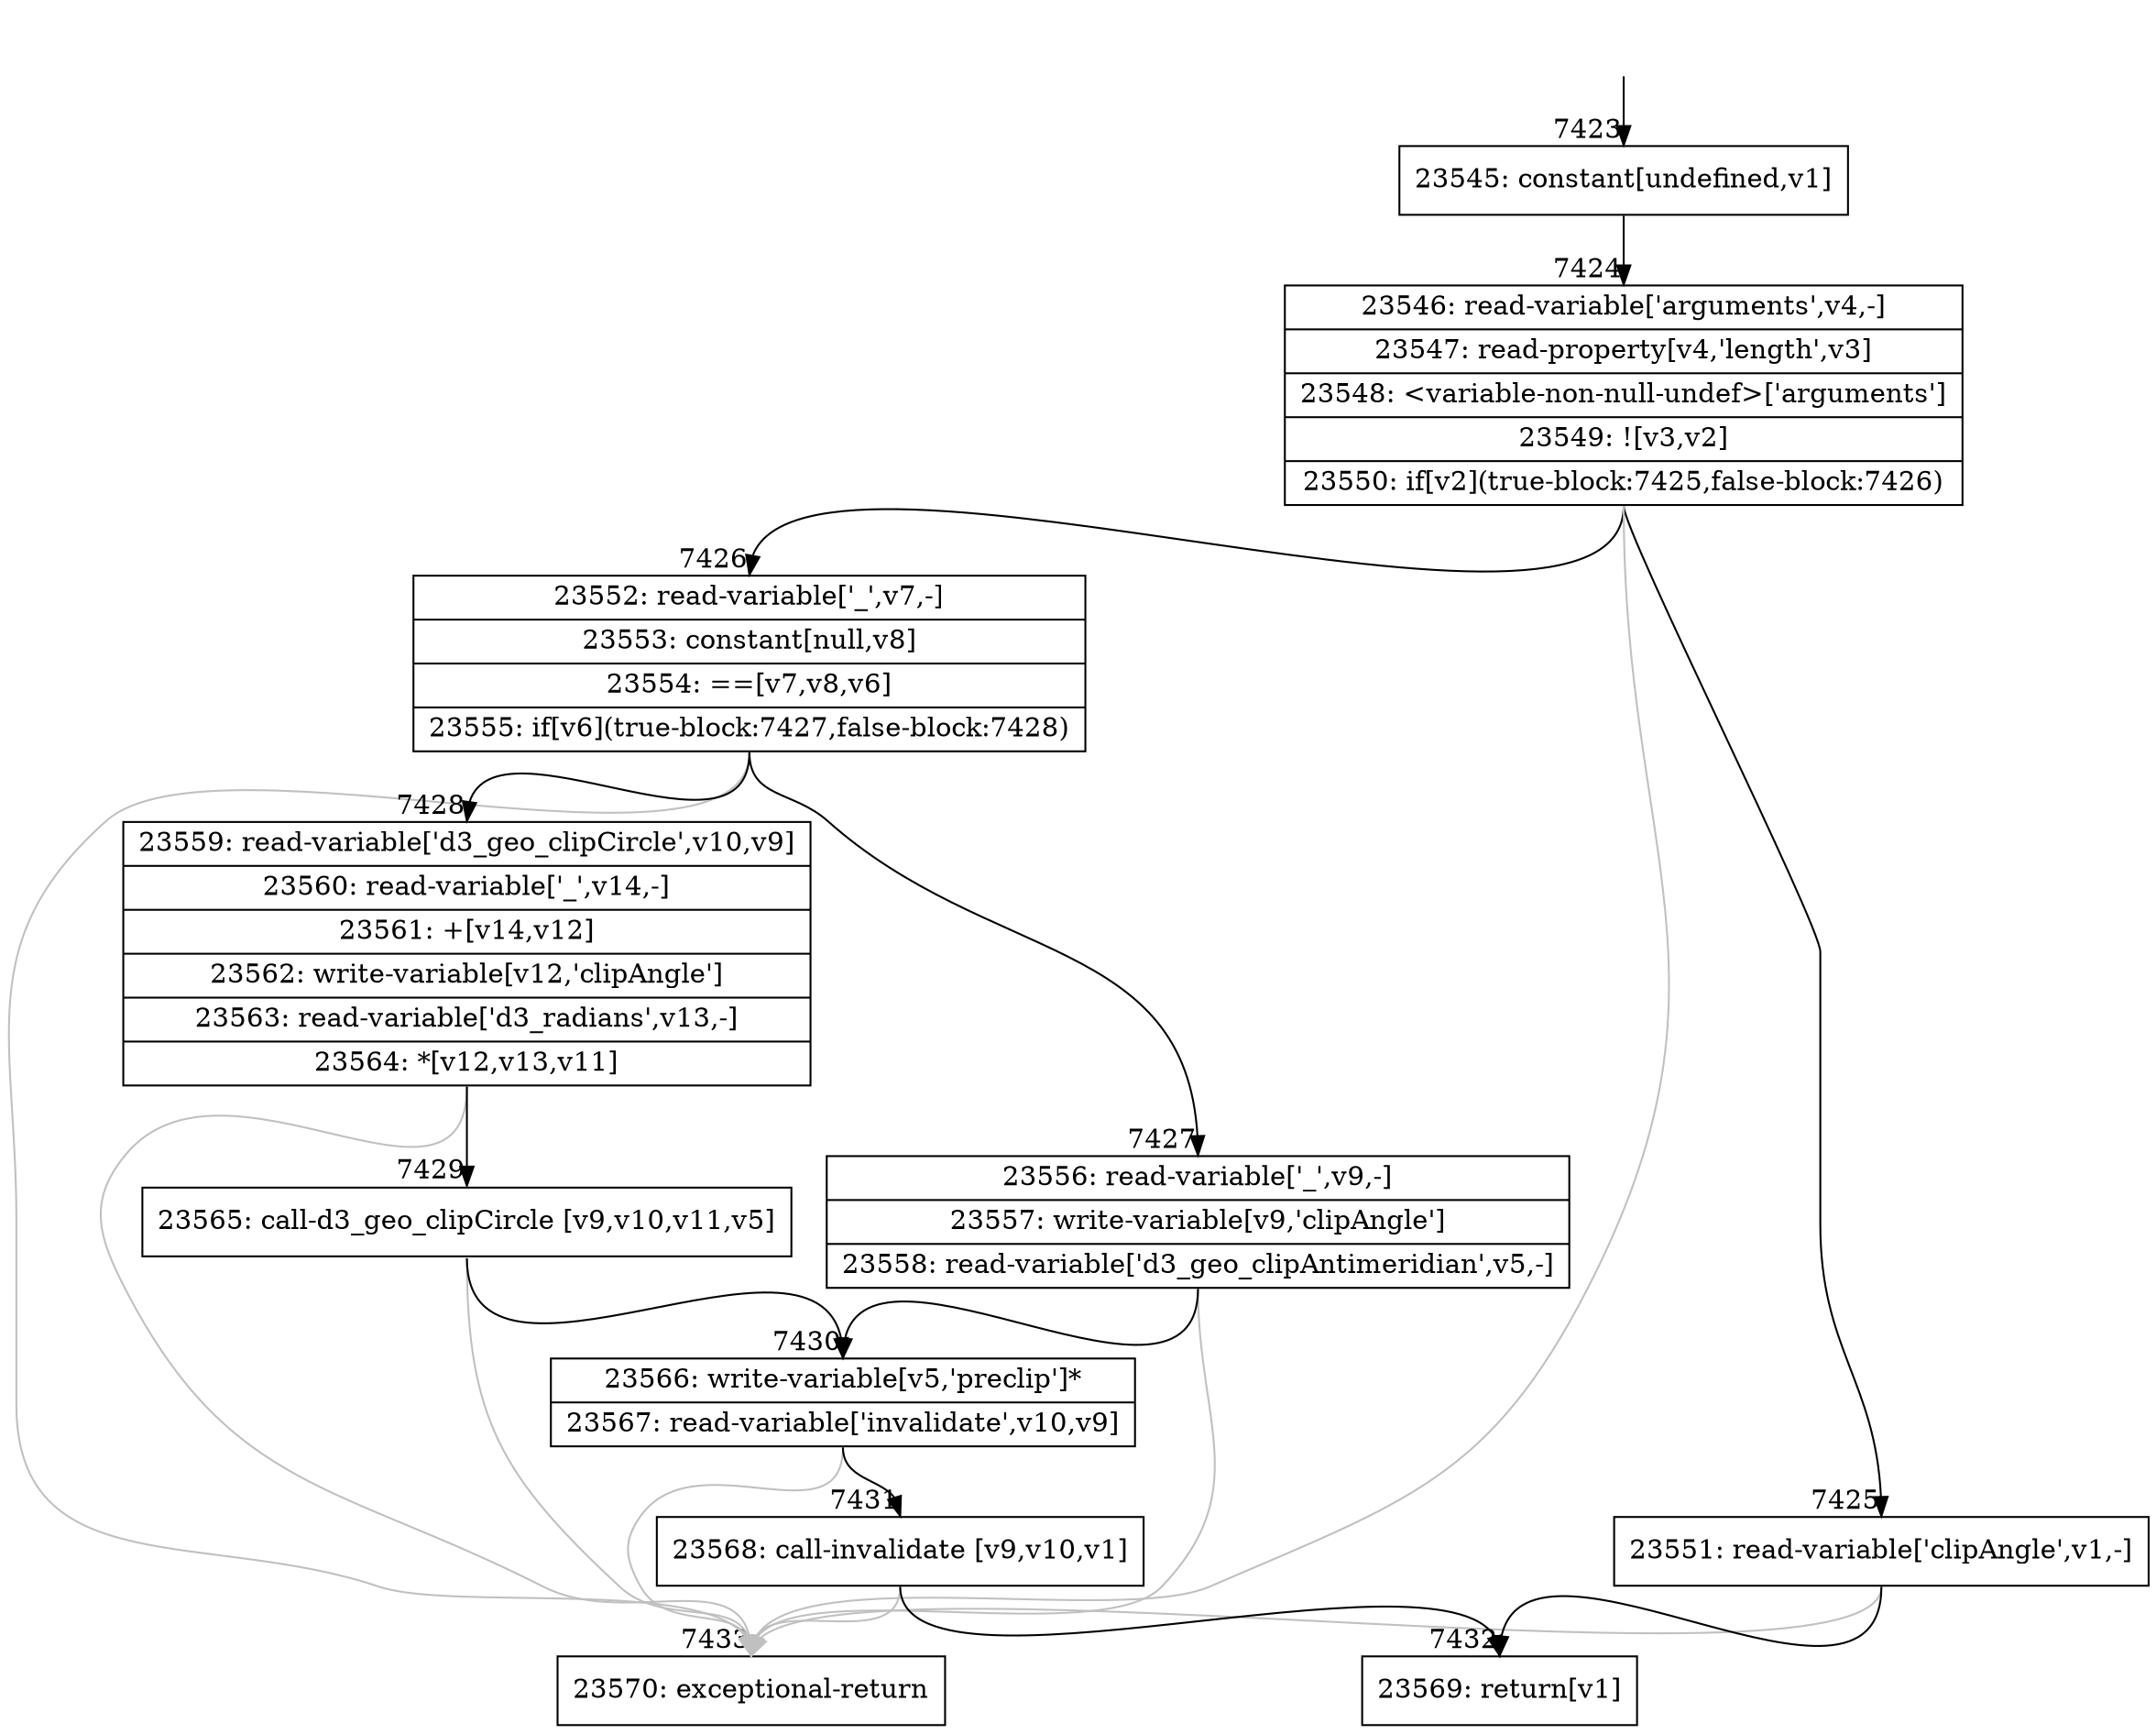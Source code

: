 digraph {
rankdir="TD"
BB_entry698[shape=none,label=""];
BB_entry698 -> BB7423 [tailport=s, headport=n, headlabel="    7423"]
BB7423 [shape=record label="{23545: constant[undefined,v1]}" ] 
BB7423 -> BB7424 [tailport=s, headport=n, headlabel="      7424"]
BB7424 [shape=record label="{23546: read-variable['arguments',v4,-]|23547: read-property[v4,'length',v3]|23548: \<variable-non-null-undef\>['arguments']|23549: ![v3,v2]|23550: if[v2](true-block:7425,false-block:7426)}" ] 
BB7424 -> BB7425 [tailport=s, headport=n, headlabel="      7425"]
BB7424 -> BB7426 [tailport=s, headport=n, headlabel="      7426"]
BB7424 -> BB7433 [tailport=s, headport=n, color=gray, headlabel="      7433"]
BB7425 [shape=record label="{23551: read-variable['clipAngle',v1,-]}" ] 
BB7425 -> BB7432 [tailport=s, headport=n, headlabel="      7432"]
BB7425 -> BB7433 [tailport=s, headport=n, color=gray]
BB7426 [shape=record label="{23552: read-variable['_',v7,-]|23553: constant[null,v8]|23554: ==[v7,v8,v6]|23555: if[v6](true-block:7427,false-block:7428)}" ] 
BB7426 -> BB7427 [tailport=s, headport=n, headlabel="      7427"]
BB7426 -> BB7428 [tailport=s, headport=n, headlabel="      7428"]
BB7426 -> BB7433 [tailport=s, headport=n, color=gray]
BB7427 [shape=record label="{23556: read-variable['_',v9,-]|23557: write-variable[v9,'clipAngle']|23558: read-variable['d3_geo_clipAntimeridian',v5,-]}" ] 
BB7427 -> BB7430 [tailport=s, headport=n, headlabel="      7430"]
BB7427 -> BB7433 [tailport=s, headport=n, color=gray]
BB7428 [shape=record label="{23559: read-variable['d3_geo_clipCircle',v10,v9]|23560: read-variable['_',v14,-]|23561: +[v14,v12]|23562: write-variable[v12,'clipAngle']|23563: read-variable['d3_radians',v13,-]|23564: *[v12,v13,v11]}" ] 
BB7428 -> BB7429 [tailport=s, headport=n, headlabel="      7429"]
BB7428 -> BB7433 [tailport=s, headport=n, color=gray]
BB7429 [shape=record label="{23565: call-d3_geo_clipCircle [v9,v10,v11,v5]}" ] 
BB7429 -> BB7430 [tailport=s, headport=n]
BB7429 -> BB7433 [tailport=s, headport=n, color=gray]
BB7430 [shape=record label="{23566: write-variable[v5,'preclip']*|23567: read-variable['invalidate',v10,v9]}" ] 
BB7430 -> BB7431 [tailport=s, headport=n, headlabel="      7431"]
BB7430 -> BB7433 [tailport=s, headport=n, color=gray]
BB7431 [shape=record label="{23568: call-invalidate [v9,v10,v1]}" ] 
BB7431 -> BB7432 [tailport=s, headport=n]
BB7431 -> BB7433 [tailport=s, headport=n, color=gray]
BB7432 [shape=record label="{23569: return[v1]}" ] 
BB7433 [shape=record label="{23570: exceptional-return}" ] 
//#$~ 4328
}
